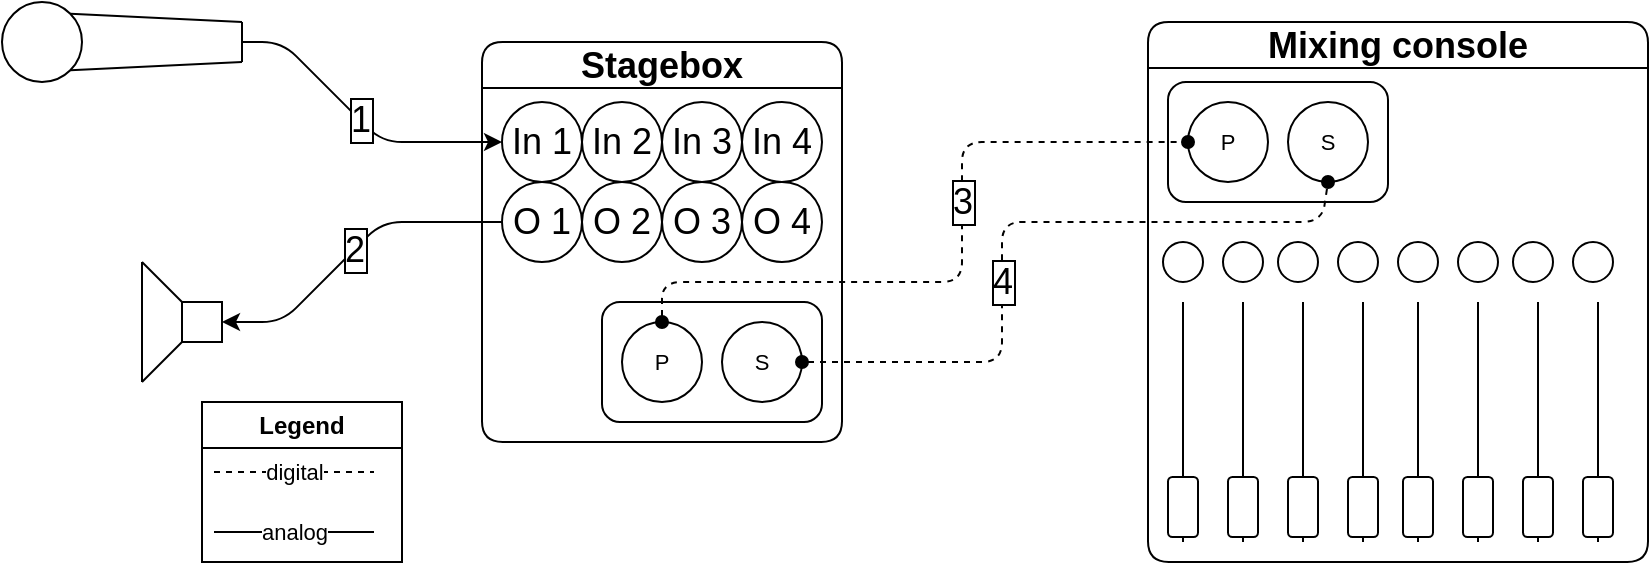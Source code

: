 <mxfile>
    <diagram id="H87QG-jLVzyhNNJBcuFl" name="Page-1">
        <mxGraphModel dx="684" dy="264" grid="1" gridSize="10" guides="1" tooltips="1" connect="1" arrows="1" fold="1" page="1" pageScale="1" pageWidth="827" pageHeight="1169" math="0" shadow="0">
            <root>
                <mxCell id="0"/>
                <mxCell id="1" parent="0"/>
                <mxCell id="58" value="" style="group;aspect=fixed;" parent="1" vertex="1" connectable="0">
                    <mxGeometry y="600" width="120" height="40" as="geometry"/>
                </mxCell>
                <mxCell id="52" value="" style="ellipse;whiteSpace=wrap;html=1;aspect=fixed;rounded=1;fontFamily=Helvetica;fontSize=18;fontColor=default;fillColor=none;" parent="58" vertex="1">
                    <mxGeometry width="40" height="40" as="geometry"/>
                </mxCell>
                <mxCell id="53" value="" style="endArrow=none;html=1;rounded=0;labelBackgroundColor=default;strokeColor=default;fontFamily=Helvetica;fontSize=18;fontColor=default;shape=connector;exitX=1;exitY=1;exitDx=0;exitDy=0;" parent="58" source="52" edge="1">
                    <mxGeometry width="50" height="50" relative="1" as="geometry">
                        <mxPoint x="50" y="25" as="sourcePoint"/>
                        <mxPoint x="120" y="30" as="targetPoint"/>
                    </mxGeometry>
                </mxCell>
                <mxCell id="54" value="" style="endArrow=none;html=1;rounded=0;labelBackgroundColor=default;strokeColor=default;fontFamily=Helvetica;fontSize=18;fontColor=default;shape=connector;exitX=1;exitY=0;exitDx=0;exitDy=0;" parent="58" source="52" edge="1">
                    <mxGeometry width="50" height="50" relative="1" as="geometry">
                        <mxPoint x="40" y="35" as="sourcePoint"/>
                        <mxPoint x="120" y="10" as="targetPoint"/>
                    </mxGeometry>
                </mxCell>
                <mxCell id="55" value="" style="endArrow=none;html=1;rounded=0;labelBackgroundColor=default;strokeColor=default;fontFamily=Helvetica;fontSize=18;fontColor=default;shape=connector;" parent="58" edge="1">
                    <mxGeometry width="50" height="50" relative="1" as="geometry">
                        <mxPoint x="120" y="30" as="sourcePoint"/>
                        <mxPoint x="120" y="10" as="targetPoint"/>
                    </mxGeometry>
                </mxCell>
                <mxCell id="56" value="" style="rounded=0;whiteSpace=wrap;html=1;fontFamily=Helvetica;fontSize=18;fontColor=default;fillColor=none;strokeColor=none;" parent="58" vertex="1">
                    <mxGeometry x="115" y="17.5" width="5" height="5" as="geometry"/>
                </mxCell>
                <mxCell id="59" value="1" style="edgeStyle=none;shape=connector;rounded=1;html=1;exitX=1;exitY=0.5;exitDx=0;exitDy=0;entryX=0;entryY=0.5;entryDx=0;entryDy=0;labelBackgroundColor=default;strokeColor=default;fontFamily=Helvetica;fontSize=18;fontColor=default;endArrow=classic;labelBorderColor=default;" parent="1" source="56" target="60" edge="1">
                    <mxGeometry x="-0.001" relative="1" as="geometry">
                        <mxPoint x="220" y="780" as="targetPoint"/>
                        <Array as="points">
                            <mxPoint x="140" y="620"/>
                            <mxPoint x="190" y="670"/>
                        </Array>
                        <mxPoint as="offset"/>
                    </mxGeometry>
                </mxCell>
                <mxCell id="76" value="Stagebox" style="swimlane;whiteSpace=wrap;html=1;rounded=1;fontFamily=Helvetica;fontSize=18;fontColor=default;fillColor=none;" parent="1" vertex="1">
                    <mxGeometry x="240" y="620" width="180" height="200" as="geometry"/>
                </mxCell>
                <mxCell id="60" value="In 1" style="ellipse;whiteSpace=wrap;html=1;aspect=fixed;rounded=1;fontFamily=Helvetica;fontSize=18;fontColor=default;fillColor=none;" parent="76" vertex="1">
                    <mxGeometry x="10" y="30" width="40" height="40" as="geometry"/>
                </mxCell>
                <mxCell id="61" value="In 2" style="ellipse;whiteSpace=wrap;html=1;aspect=fixed;rounded=1;fontFamily=Helvetica;fontSize=18;fontColor=default;fillColor=none;" parent="76" vertex="1">
                    <mxGeometry x="50" y="30" width="40" height="40" as="geometry"/>
                </mxCell>
                <mxCell id="62" value="In 3" style="ellipse;whiteSpace=wrap;html=1;aspect=fixed;rounded=1;fontFamily=Helvetica;fontSize=18;fontColor=default;fillColor=none;" parent="76" vertex="1">
                    <mxGeometry x="90" y="30" width="40" height="40" as="geometry"/>
                </mxCell>
                <mxCell id="63" value="In 4" style="ellipse;whiteSpace=wrap;html=1;aspect=fixed;rounded=1;fontFamily=Helvetica;fontSize=18;fontColor=default;fillColor=none;" parent="76" vertex="1">
                    <mxGeometry x="130" y="30" width="40" height="40" as="geometry"/>
                </mxCell>
                <mxCell id="64" value="O 1" style="ellipse;whiteSpace=wrap;html=1;aspect=fixed;rounded=1;fontFamily=Helvetica;fontSize=18;fontColor=default;fillColor=none;" parent="76" vertex="1">
                    <mxGeometry x="10" y="70" width="40" height="40" as="geometry"/>
                </mxCell>
                <mxCell id="65" value="O 2" style="ellipse;whiteSpace=wrap;html=1;aspect=fixed;rounded=1;fontFamily=Helvetica;fontSize=18;fontColor=default;fillColor=none;" parent="76" vertex="1">
                    <mxGeometry x="50" y="70" width="40" height="40" as="geometry"/>
                </mxCell>
                <mxCell id="66" value="O 3" style="ellipse;whiteSpace=wrap;html=1;aspect=fixed;rounded=1;fontFamily=Helvetica;fontSize=18;fontColor=default;fillColor=none;" parent="76" vertex="1">
                    <mxGeometry x="90" y="70" width="40" height="40" as="geometry"/>
                </mxCell>
                <mxCell id="67" value="O 4" style="ellipse;whiteSpace=wrap;html=1;aspect=fixed;rounded=1;fontFamily=Helvetica;fontSize=18;fontColor=default;fillColor=none;" parent="76" vertex="1">
                    <mxGeometry x="130" y="70" width="40" height="40" as="geometry"/>
                </mxCell>
                <mxCell id="50" value="" style="group" parent="76" vertex="1" connectable="0">
                    <mxGeometry x="60" y="130" width="110" height="60" as="geometry"/>
                </mxCell>
                <mxCell id="48" value="" style="rounded=1;whiteSpace=wrap;html=1;fontFamily=Helvetica;fontSize=11;fontColor=default;fillColor=none;fontStyle=0" parent="50" vertex="1">
                    <mxGeometry width="110" height="60" as="geometry"/>
                </mxCell>
                <mxCell id="47" value="S" style="ellipse;whiteSpace=wrap;html=1;aspect=fixed;rounded=1;fontFamily=Helvetica;fontSize=11;fontColor=default;fillColor=none;" parent="50" vertex="1">
                    <mxGeometry x="60" y="10" width="40" height="40" as="geometry"/>
                </mxCell>
                <mxCell id="46" value="P" style="ellipse;whiteSpace=wrap;html=1;aspect=fixed;rounded=1;fontFamily=Helvetica;fontSize=11;fontColor=default;fillColor=none;" parent="50" vertex="1">
                    <mxGeometry x="10" y="10" width="40" height="40" as="geometry"/>
                </mxCell>
                <mxCell id="81" value="Mixing console" style="swimlane;whiteSpace=wrap;html=1;rounded=1;fontFamily=Helvetica;fontSize=18;fontColor=default;fillColor=none;" parent="1" vertex="1">
                    <mxGeometry x="573" y="610" width="250" height="270" as="geometry"/>
                </mxCell>
                <mxCell id="115" value="" style="group" parent="81" vertex="1" connectable="0">
                    <mxGeometry x="7.5" y="110" width="225" height="150" as="geometry"/>
                </mxCell>
                <mxCell id="91" value="" style="group" parent="115" vertex="1" connectable="0">
                    <mxGeometry x="120" y="30" width="15" height="120" as="geometry"/>
                </mxCell>
                <mxCell id="82" value="" style="endArrow=none;html=1;rounded=0;labelBackgroundColor=default;strokeColor=default;fontFamily=Helvetica;fontSize=18;fontColor=default;shape=connector;" parent="91" edge="1">
                    <mxGeometry width="50" height="50" relative="1" as="geometry">
                        <mxPoint x="7.5" y="120" as="sourcePoint"/>
                        <mxPoint x="7.5" as="targetPoint"/>
                    </mxGeometry>
                </mxCell>
                <mxCell id="83" value="" style="rounded=1;whiteSpace=wrap;html=1;fontFamily=Helvetica;fontSize=18;rotation=-90;" parent="91" vertex="1">
                    <mxGeometry x="-7.5" y="95" width="30" height="15" as="geometry"/>
                </mxCell>
                <mxCell id="92" value="" style="group" parent="115" vertex="1" connectable="0">
                    <mxGeometry x="210" y="30" width="15" height="120" as="geometry"/>
                </mxCell>
                <mxCell id="89" value="" style="endArrow=none;html=1;rounded=0;labelBackgroundColor=default;strokeColor=default;fontFamily=Helvetica;fontSize=18;fontColor=default;shape=connector;" parent="92" edge="1">
                    <mxGeometry width="50" height="50" relative="1" as="geometry">
                        <mxPoint x="7.5" y="120" as="sourcePoint"/>
                        <mxPoint x="7.5" as="targetPoint"/>
                    </mxGeometry>
                </mxCell>
                <mxCell id="90" value="" style="rounded=1;whiteSpace=wrap;html=1;fontFamily=Helvetica;fontSize=18;rotation=-90;" parent="92" vertex="1">
                    <mxGeometry x="-7.5" y="95" width="30" height="15" as="geometry"/>
                </mxCell>
                <mxCell id="93" value="" style="group" parent="115" vertex="1" connectable="0">
                    <mxGeometry x="180" y="30" width="15" height="120" as="geometry"/>
                </mxCell>
                <mxCell id="87" value="" style="endArrow=none;html=1;rounded=0;labelBackgroundColor=default;strokeColor=default;fontFamily=Helvetica;fontSize=18;fontColor=default;shape=connector;" parent="93" edge="1">
                    <mxGeometry width="50" height="50" relative="1" as="geometry">
                        <mxPoint x="7.5" y="120" as="sourcePoint"/>
                        <mxPoint x="7.5" as="targetPoint"/>
                    </mxGeometry>
                </mxCell>
                <mxCell id="88" value="" style="rounded=1;whiteSpace=wrap;html=1;fontFamily=Helvetica;fontSize=18;rotation=-90;" parent="93" vertex="1">
                    <mxGeometry x="-7.5" y="95" width="30" height="15" as="geometry"/>
                </mxCell>
                <mxCell id="94" value="" style="group" parent="115" vertex="1" connectable="0">
                    <mxGeometry x="150" y="30" width="15" height="120" as="geometry"/>
                </mxCell>
                <mxCell id="85" value="" style="endArrow=none;html=1;rounded=0;labelBackgroundColor=default;strokeColor=default;fontFamily=Helvetica;fontSize=18;fontColor=default;shape=connector;" parent="94" edge="1">
                    <mxGeometry width="50" height="50" relative="1" as="geometry">
                        <mxPoint x="7.5" y="120" as="sourcePoint"/>
                        <mxPoint x="7.5" as="targetPoint"/>
                    </mxGeometry>
                </mxCell>
                <mxCell id="86" value="" style="rounded=1;whiteSpace=wrap;html=1;fontFamily=Helvetica;fontSize=18;rotation=-90;" parent="94" vertex="1">
                    <mxGeometry x="-7.5" y="95" width="30" height="15" as="geometry"/>
                </mxCell>
                <mxCell id="95" value="" style="group" parent="115" vertex="1" connectable="0">
                    <mxGeometry x="2.5" y="30" width="15" height="120" as="geometry"/>
                </mxCell>
                <mxCell id="96" value="" style="endArrow=none;html=1;rounded=0;labelBackgroundColor=default;strokeColor=default;fontFamily=Helvetica;fontSize=18;fontColor=default;shape=connector;" parent="95" edge="1">
                    <mxGeometry width="50" height="50" relative="1" as="geometry">
                        <mxPoint x="7.5" y="120" as="sourcePoint"/>
                        <mxPoint x="7.5" as="targetPoint"/>
                    </mxGeometry>
                </mxCell>
                <mxCell id="97" value="" style="rounded=1;whiteSpace=wrap;html=1;fontFamily=Helvetica;fontSize=18;rotation=-90;" parent="95" vertex="1">
                    <mxGeometry x="-7.5" y="95" width="30" height="15" as="geometry"/>
                </mxCell>
                <mxCell id="98" value="" style="group" parent="115" vertex="1" connectable="0">
                    <mxGeometry x="92.5" y="30" width="15" height="120" as="geometry"/>
                </mxCell>
                <mxCell id="99" value="" style="endArrow=none;html=1;rounded=0;labelBackgroundColor=default;strokeColor=default;fontFamily=Helvetica;fontSize=18;fontColor=default;shape=connector;" parent="98" edge="1">
                    <mxGeometry width="50" height="50" relative="1" as="geometry">
                        <mxPoint x="7.5" y="120" as="sourcePoint"/>
                        <mxPoint x="7.5" as="targetPoint"/>
                    </mxGeometry>
                </mxCell>
                <mxCell id="100" value="" style="rounded=1;whiteSpace=wrap;html=1;fontFamily=Helvetica;fontSize=18;rotation=-90;" parent="98" vertex="1">
                    <mxGeometry x="-7.5" y="95" width="30" height="15" as="geometry"/>
                </mxCell>
                <mxCell id="101" value="" style="group" parent="115" vertex="1" connectable="0">
                    <mxGeometry x="62.5" y="30" width="15" height="120" as="geometry"/>
                </mxCell>
                <mxCell id="102" value="" style="endArrow=none;html=1;rounded=0;labelBackgroundColor=default;strokeColor=default;fontFamily=Helvetica;fontSize=18;fontColor=default;shape=connector;" parent="101" edge="1">
                    <mxGeometry width="50" height="50" relative="1" as="geometry">
                        <mxPoint x="7.5" y="120" as="sourcePoint"/>
                        <mxPoint x="7.5" as="targetPoint"/>
                    </mxGeometry>
                </mxCell>
                <mxCell id="103" value="" style="rounded=1;whiteSpace=wrap;html=1;fontFamily=Helvetica;fontSize=18;rotation=-90;" parent="101" vertex="1">
                    <mxGeometry x="-7.5" y="95" width="30" height="15" as="geometry"/>
                </mxCell>
                <mxCell id="104" value="" style="group" parent="115" vertex="1" connectable="0">
                    <mxGeometry x="32.5" y="30" width="15" height="120" as="geometry"/>
                </mxCell>
                <mxCell id="105" value="" style="endArrow=none;html=1;rounded=0;labelBackgroundColor=default;strokeColor=default;fontFamily=Helvetica;fontSize=18;fontColor=default;shape=connector;" parent="104" edge="1">
                    <mxGeometry width="50" height="50" relative="1" as="geometry">
                        <mxPoint x="7.5" y="120" as="sourcePoint"/>
                        <mxPoint x="7.5" as="targetPoint"/>
                    </mxGeometry>
                </mxCell>
                <mxCell id="106" value="" style="rounded=1;whiteSpace=wrap;html=1;fontFamily=Helvetica;fontSize=18;rotation=-90;" parent="104" vertex="1">
                    <mxGeometry x="-7.5" y="95" width="30" height="15" as="geometry"/>
                </mxCell>
                <mxCell id="107" value="" style="ellipse;whiteSpace=wrap;html=1;aspect=fixed;rounded=1;fontFamily=Helvetica;fontSize=18;" parent="115" vertex="1">
                    <mxGeometry width="20" height="20" as="geometry"/>
                </mxCell>
                <mxCell id="109" value="" style="ellipse;whiteSpace=wrap;html=1;aspect=fixed;rounded=1;fontFamily=Helvetica;fontSize=18;" parent="115" vertex="1">
                    <mxGeometry x="57.5" width="20" height="20" as="geometry"/>
                </mxCell>
                <mxCell id="110" value="" style="ellipse;whiteSpace=wrap;html=1;aspect=fixed;rounded=1;fontFamily=Helvetica;fontSize=18;" parent="115" vertex="1">
                    <mxGeometry x="87.5" width="20" height="20" as="geometry"/>
                </mxCell>
                <mxCell id="108" value="" style="ellipse;whiteSpace=wrap;html=1;aspect=fixed;rounded=1;fontFamily=Helvetica;fontSize=18;" parent="115" vertex="1">
                    <mxGeometry x="30" width="20" height="20" as="geometry"/>
                </mxCell>
                <mxCell id="111" value="" style="ellipse;whiteSpace=wrap;html=1;aspect=fixed;rounded=1;fontFamily=Helvetica;fontSize=18;" parent="115" vertex="1">
                    <mxGeometry x="117.5" width="20" height="20" as="geometry"/>
                </mxCell>
                <mxCell id="112" value="" style="ellipse;whiteSpace=wrap;html=1;aspect=fixed;rounded=1;fontFamily=Helvetica;fontSize=18;" parent="115" vertex="1">
                    <mxGeometry x="175" width="20" height="20" as="geometry"/>
                </mxCell>
                <mxCell id="113" value="" style="ellipse;whiteSpace=wrap;html=1;aspect=fixed;rounded=1;fontFamily=Helvetica;fontSize=18;" parent="115" vertex="1">
                    <mxGeometry x="205" width="20" height="20" as="geometry"/>
                </mxCell>
                <mxCell id="114" value="" style="ellipse;whiteSpace=wrap;html=1;aspect=fixed;rounded=1;fontFamily=Helvetica;fontSize=18;" parent="115" vertex="1">
                    <mxGeometry x="147.5" width="20" height="20" as="geometry"/>
                </mxCell>
                <mxCell id="116" value="" style="group" parent="81" vertex="1" connectable="0">
                    <mxGeometry x="10" y="30" width="110" height="60" as="geometry"/>
                </mxCell>
                <mxCell id="117" value="" style="rounded=1;whiteSpace=wrap;html=1;fontFamily=Helvetica;fontSize=11;fontColor=default;fillColor=none;fontStyle=0" parent="116" vertex="1">
                    <mxGeometry width="110" height="60" as="geometry"/>
                </mxCell>
                <mxCell id="118" value="S" style="ellipse;whiteSpace=wrap;html=1;aspect=fixed;rounded=1;fontFamily=Helvetica;fontSize=11;fontColor=default;fillColor=none;" parent="116" vertex="1">
                    <mxGeometry x="60" y="10" width="40" height="40" as="geometry"/>
                </mxCell>
                <mxCell id="119" value="P" style="ellipse;whiteSpace=wrap;html=1;aspect=fixed;rounded=1;fontFamily=Helvetica;fontSize=11;fontColor=default;fillColor=none;" parent="116" vertex="1">
                    <mxGeometry x="10" y="10" width="40" height="40" as="geometry"/>
                </mxCell>
                <mxCell id="129" value="" style="group;aspect=fixed;" parent="1" vertex="1" connectable="0">
                    <mxGeometry x="70" y="730" width="40" height="60" as="geometry"/>
                </mxCell>
                <mxCell id="125" value="" style="rounded=0;whiteSpace=wrap;html=1;fontFamily=Helvetica;fontSize=18;fontColor=default;fillColor=none;" parent="129" vertex="1">
                    <mxGeometry x="20" y="20" width="20" height="20" as="geometry"/>
                </mxCell>
                <mxCell id="126" value="" style="endArrow=none;html=1;rounded=0;labelBackgroundColor=default;strokeColor=default;fontFamily=Helvetica;fontSize=18;fontColor=default;shape=connector;" parent="129" edge="1">
                    <mxGeometry width="50" height="50" relative="1" as="geometry">
                        <mxPoint y="60" as="sourcePoint"/>
                        <mxPoint x="20" y="40" as="targetPoint"/>
                    </mxGeometry>
                </mxCell>
                <mxCell id="127" value="" style="endArrow=none;html=1;rounded=0;labelBackgroundColor=default;strokeColor=default;fontFamily=Helvetica;fontSize=18;fontColor=default;shape=connector;entryX=0;entryY=0;entryDx=0;entryDy=0;" parent="129" target="125" edge="1">
                    <mxGeometry width="50" height="50" relative="1" as="geometry">
                        <mxPoint as="sourcePoint"/>
                        <mxPoint x="25.0" y="45" as="targetPoint"/>
                    </mxGeometry>
                </mxCell>
                <mxCell id="128" value="" style="endArrow=none;html=1;rounded=0;labelBackgroundColor=default;strokeColor=default;fontFamily=Helvetica;fontSize=18;fontColor=default;shape=connector;" parent="129" edge="1">
                    <mxGeometry width="50" height="50" relative="1" as="geometry">
                        <mxPoint y="60" as="sourcePoint"/>
                        <mxPoint as="targetPoint"/>
                    </mxGeometry>
                </mxCell>
                <mxCell id="130" value="2" style="edgeStyle=none;shape=connector;rounded=1;exitX=0;exitY=0.5;exitDx=0;exitDy=0;entryX=1;entryY=0.5;entryDx=0;entryDy=0;labelBackgroundColor=default;strokeColor=default;fontFamily=Helvetica;fontSize=18;fontColor=default;startArrow=none;startFill=0;endArrow=classic;labelBorderColor=default;html=1;" parent="1" source="64" target="125" edge="1">
                    <mxGeometry relative="1" as="geometry">
                        <Array as="points">
                            <mxPoint x="190" y="710"/>
                            <mxPoint x="140" y="760"/>
                        </Array>
                    </mxGeometry>
                </mxCell>
                <mxCell id="131" value="3" style="edgeStyle=none;shape=connector;rounded=1;html=1;exitX=0.5;exitY=0;exitDx=0;exitDy=0;entryX=0;entryY=0.5;entryDx=0;entryDy=0;labelBackgroundColor=default;labelBorderColor=default;strokeColor=default;fontFamily=Helvetica;fontSize=18;fontColor=default;startArrow=oval;startFill=1;endArrow=oval;endFill=1;dashed=1;" parent="1" source="46" target="119" edge="1">
                    <mxGeometry x="0.19" relative="1" as="geometry">
                        <Array as="points">
                            <mxPoint x="330" y="740"/>
                            <mxPoint x="480" y="740"/>
                            <mxPoint x="480" y="670"/>
                        </Array>
                        <mxPoint as="offset"/>
                    </mxGeometry>
                </mxCell>
                <mxCell id="132" value="4" style="edgeStyle=none;shape=connector;rounded=1;html=1;exitX=1;exitY=0.5;exitDx=0;exitDy=0;entryX=0.5;entryY=1;entryDx=0;entryDy=0;labelBackgroundColor=default;labelBorderColor=default;strokeColor=default;fontFamily=Helvetica;fontSize=18;fontColor=default;startArrow=oval;startFill=1;endArrow=oval;endFill=1;dashed=1;" parent="1" source="47" target="118" edge="1">
                    <mxGeometry x="-0.201" relative="1" as="geometry">
                        <Array as="points">
                            <mxPoint x="500" y="780"/>
                            <mxPoint x="500" y="710"/>
                            <mxPoint x="660" y="710"/>
                        </Array>
                        <mxPoint as="offset"/>
                    </mxGeometry>
                </mxCell>
                <mxCell id="135" value="Legend" style="swimlane;whiteSpace=wrap;html=1;" vertex="1" parent="1">
                    <mxGeometry x="100" y="800" width="100" height="80" as="geometry"/>
                </mxCell>
                <mxCell id="133" value="digital" style="endArrow=none;html=1;dashed=1;" edge="1" parent="135">
                    <mxGeometry width="50" height="50" relative="1" as="geometry">
                        <mxPoint x="6" y="35" as="sourcePoint"/>
                        <mxPoint x="86" y="35" as="targetPoint"/>
                    </mxGeometry>
                </mxCell>
                <mxCell id="134" value="analog" style="endArrow=none;html=1;" edge="1" parent="135">
                    <mxGeometry width="50" height="50" relative="1" as="geometry">
                        <mxPoint x="6" y="65" as="sourcePoint"/>
                        <mxPoint x="86" y="65" as="targetPoint"/>
                    </mxGeometry>
                </mxCell>
            </root>
        </mxGraphModel>
    </diagram>
</mxfile>